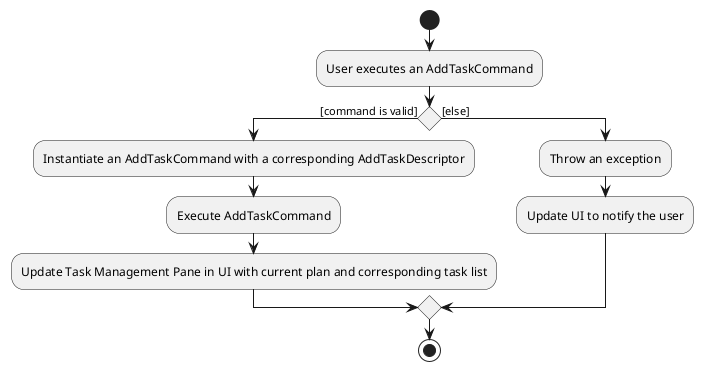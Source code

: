 @startuml

start

:User executes an AddTaskCommand;

if () then ([command is valid])
	:Instantiate an AddTaskCommand with a corresponding AddTaskDescriptor;
	:Execute AddTaskCommand;
	:Update Task Management Pane in UI with current plan and corresponding task list;
else ([else])
	:Throw an exception;
	:Update UI to notify the user;
endif

stop

@enduml
